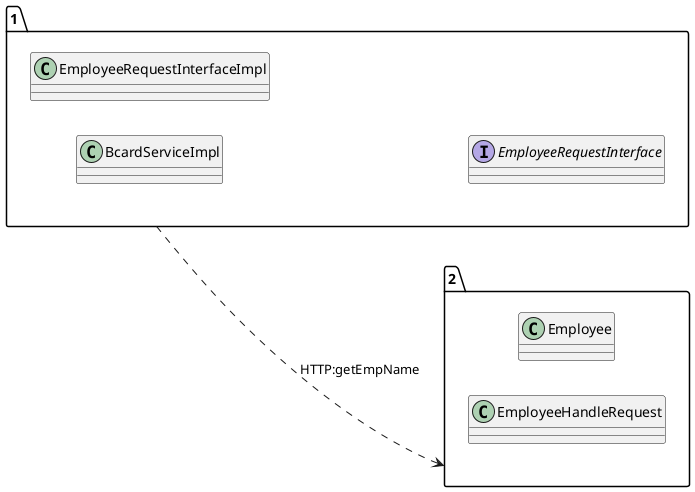 @startuml 
allow_mixing
left to right direction
package "1"{
class BcardServiceImpl
class EmployeeRequestInterfaceImpl
interface EmployeeRequestInterface

}
package "2"{
class Employee
class EmployeeHandleRequest

}
"1" ..> "2":HTTP:getEmpName
@enduml